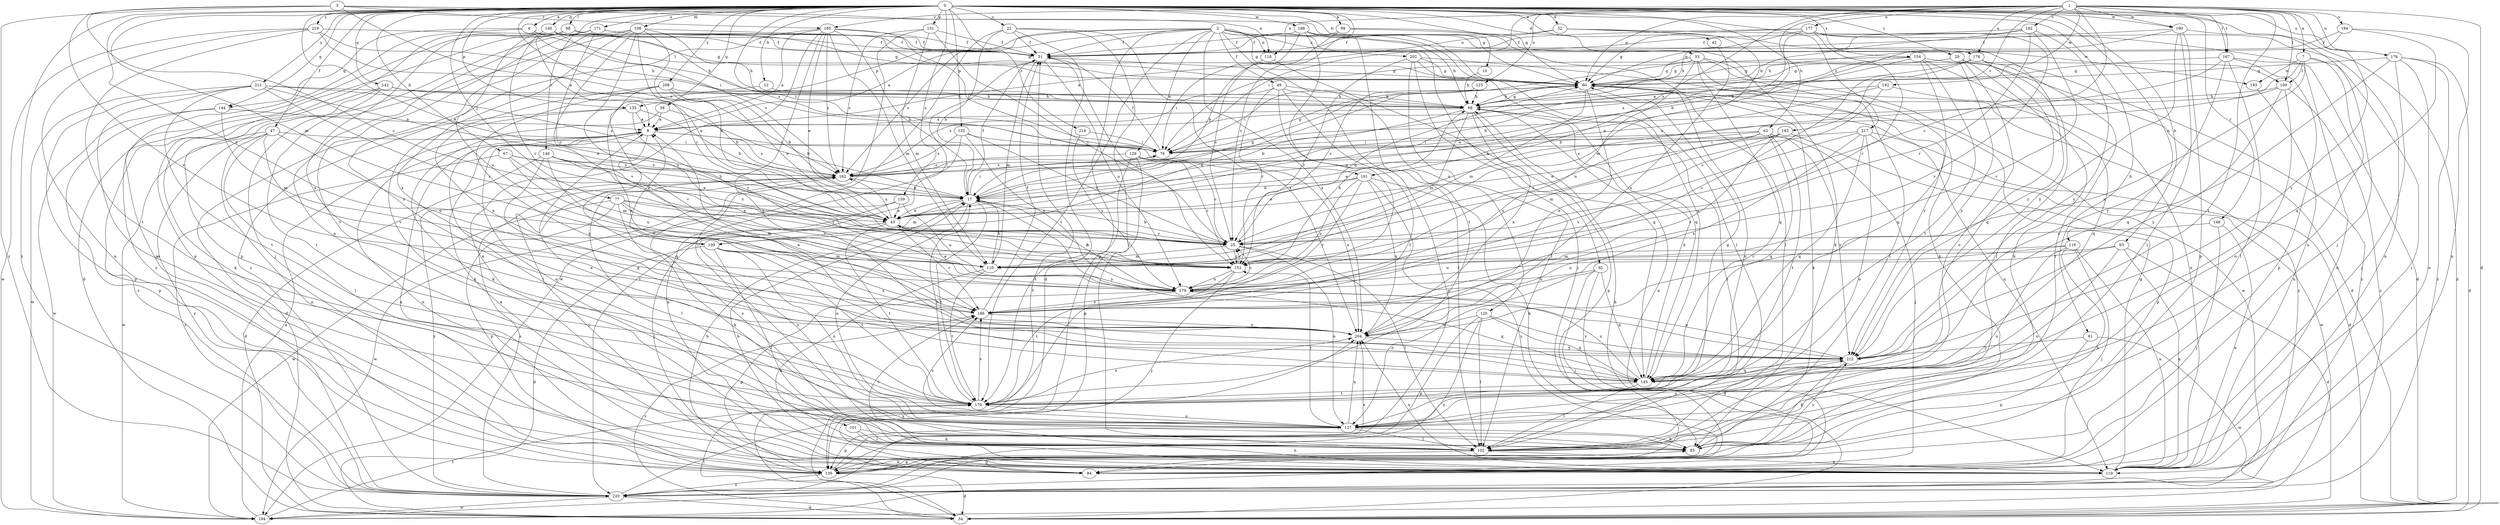strict digraph  {
0;
1;
2;
3;
4;
7;
8;
10;
12;
17;
20;
22;
25;
32;
33;
34;
42;
43;
47;
49;
51;
58;
60;
61;
62;
63;
67;
68;
76;
77;
84;
88;
92;
93;
98;
100;
101;
102;
108;
109;
110;
116;
118;
119;
123;
125;
126;
127;
131;
132;
135;
136;
140;
142;
144;
145;
146;
148;
153;
154;
159;
161;
162;
167;
170;
171;
176;
177;
178;
179;
182;
183;
184;
185;
186;
188;
190;
192;
193;
194;
202;
204;
208;
211;
212;
214;
217;
219;
220;
0 -> 4  [label=a];
0 -> 10  [label=b];
0 -> 12  [label=b];
0 -> 20  [label=c];
0 -> 22  [label=c];
0 -> 25  [label=c];
0 -> 32  [label=d];
0 -> 33  [label=d];
0 -> 42  [label=e];
0 -> 43  [label=e];
0 -> 47  [label=f];
0 -> 58  [label=g];
0 -> 60  [label=g];
0 -> 61  [label=h];
0 -> 62  [label=h];
0 -> 63  [label=h];
0 -> 67  [label=h];
0 -> 76  [label=i];
0 -> 77  [label=j];
0 -> 84  [label=j];
0 -> 88  [label=k];
0 -> 98  [label=l];
0 -> 108  [label=m];
0 -> 109  [label=m];
0 -> 116  [label=n];
0 -> 131  [label=p];
0 -> 132  [label=p];
0 -> 135  [label=p];
0 -> 140  [label=q];
0 -> 142  [label=q];
0 -> 144  [label=q];
0 -> 146  [label=r];
0 -> 148  [label=r];
0 -> 153  [label=r];
0 -> 154  [label=s];
0 -> 159  [label=s];
0 -> 161  [label=s];
0 -> 167  [label=t];
0 -> 171  [label=u];
0 -> 176  [label=u];
0 -> 188  [label=w];
0 -> 190  [label=w];
0 -> 208  [label=y];
0 -> 211  [label=y];
0 -> 214  [label=z];
0 -> 217  [label=z];
0 -> 219  [label=z];
0 -> 220  [label=z];
1 -> 7  [label=a];
1 -> 17  [label=b];
1 -> 25  [label=c];
1 -> 34  [label=d];
1 -> 60  [label=g];
1 -> 76  [label=i];
1 -> 100  [label=l];
1 -> 118  [label=n];
1 -> 123  [label=o];
1 -> 161  [label=s];
1 -> 167  [label=t];
1 -> 170  [label=t];
1 -> 176  [label=u];
1 -> 177  [label=u];
1 -> 178  [label=u];
1 -> 182  [label=v];
1 -> 183  [label=v];
1 -> 184  [label=v];
1 -> 185  [label=v];
1 -> 190  [label=w];
1 -> 192  [label=w];
1 -> 212  [label=y];
2 -> 8  [label=a];
2 -> 49  [label=f];
2 -> 51  [label=f];
2 -> 60  [label=g];
2 -> 92  [label=k];
2 -> 118  [label=n];
2 -> 125  [label=o];
2 -> 126  [label=o];
2 -> 135  [label=p];
2 -> 136  [label=p];
2 -> 162  [label=s];
2 -> 170  [label=t];
2 -> 178  [label=u];
2 -> 193  [label=w];
2 -> 202  [label=x];
2 -> 204  [label=x];
3 -> 25  [label=c];
3 -> 60  [label=g];
3 -> 118  [label=n];
3 -> 162  [label=s];
3 -> 185  [label=v];
3 -> 186  [label=v];
3 -> 220  [label=z];
4 -> 51  [label=f];
4 -> 68  [label=h];
4 -> 100  [label=l];
4 -> 136  [label=p];
4 -> 144  [label=q];
7 -> 76  [label=i];
7 -> 84  [label=j];
7 -> 100  [label=l];
7 -> 127  [label=o];
7 -> 193  [label=w];
7 -> 204  [label=x];
8 -> 76  [label=i];
8 -> 101  [label=l];
8 -> 119  [label=n];
8 -> 127  [label=o];
8 -> 145  [label=q];
8 -> 162  [label=s];
10 -> 68  [label=h];
12 -> 68  [label=h];
12 -> 204  [label=x];
17 -> 43  [label=e];
17 -> 51  [label=f];
17 -> 60  [label=g];
17 -> 76  [label=i];
17 -> 109  [label=m];
17 -> 127  [label=o];
17 -> 170  [label=t];
17 -> 212  [label=y];
20 -> 60  [label=g];
20 -> 93  [label=k];
20 -> 102  [label=l];
20 -> 127  [label=o];
20 -> 212  [label=y];
22 -> 17  [label=b];
22 -> 34  [label=d];
22 -> 51  [label=f];
22 -> 102  [label=l];
22 -> 194  [label=w];
22 -> 204  [label=x];
25 -> 17  [label=b];
25 -> 60  [label=g];
25 -> 102  [label=l];
25 -> 110  [label=m];
25 -> 127  [label=o];
25 -> 153  [label=r];
32 -> 8  [label=a];
32 -> 34  [label=d];
32 -> 51  [label=f];
32 -> 110  [label=m];
32 -> 212  [label=y];
33 -> 25  [label=c];
33 -> 60  [label=g];
33 -> 76  [label=i];
33 -> 93  [label=k];
33 -> 102  [label=l];
33 -> 145  [label=q];
33 -> 179  [label=u];
33 -> 194  [label=w];
34 -> 51  [label=f];
34 -> 170  [label=t];
34 -> 186  [label=v];
42 -> 204  [label=x];
43 -> 25  [label=c];
43 -> 127  [label=o];
43 -> 153  [label=r];
43 -> 162  [label=s];
43 -> 170  [label=t];
43 -> 186  [label=v];
47 -> 76  [label=i];
47 -> 102  [label=l];
47 -> 119  [label=n];
47 -> 179  [label=u];
47 -> 186  [label=v];
47 -> 194  [label=w];
47 -> 220  [label=z];
49 -> 68  [label=h];
49 -> 102  [label=l];
49 -> 153  [label=r];
49 -> 162  [label=s];
49 -> 170  [label=t];
49 -> 220  [label=z];
51 -> 60  [label=g];
51 -> 110  [label=m];
51 -> 153  [label=r];
51 -> 179  [label=u];
51 -> 220  [label=z];
58 -> 8  [label=a];
58 -> 17  [label=b];
58 -> 93  [label=k];
60 -> 68  [label=h];
60 -> 93  [label=k];
60 -> 110  [label=m];
60 -> 119  [label=n];
60 -> 127  [label=o];
60 -> 204  [label=x];
60 -> 220  [label=z];
61 -> 136  [label=p];
61 -> 194  [label=w];
61 -> 212  [label=y];
62 -> 25  [label=c];
62 -> 43  [label=e];
62 -> 76  [label=i];
62 -> 84  [label=j];
62 -> 145  [label=q];
62 -> 170  [label=t];
62 -> 179  [label=u];
62 -> 212  [label=y];
63 -> 34  [label=d];
63 -> 119  [label=n];
63 -> 127  [label=o];
63 -> 153  [label=r];
63 -> 179  [label=u];
67 -> 17  [label=b];
67 -> 110  [label=m];
67 -> 162  [label=s];
67 -> 179  [label=u];
67 -> 220  [label=z];
68 -> 8  [label=a];
68 -> 17  [label=b];
68 -> 60  [label=g];
68 -> 102  [label=l];
68 -> 110  [label=m];
68 -> 119  [label=n];
68 -> 136  [label=p];
68 -> 204  [label=x];
76 -> 51  [label=f];
76 -> 60  [label=g];
76 -> 162  [label=s];
77 -> 25  [label=c];
77 -> 43  [label=e];
77 -> 93  [label=k];
77 -> 110  [label=m];
77 -> 136  [label=p];
77 -> 153  [label=r];
77 -> 194  [label=w];
84 -> 8  [label=a];
88 -> 17  [label=b];
88 -> 51  [label=f];
88 -> 93  [label=k];
88 -> 102  [label=l];
92 -> 34  [label=d];
92 -> 84  [label=j];
92 -> 127  [label=o];
92 -> 145  [label=q];
92 -> 179  [label=u];
93 -> 136  [label=p];
93 -> 212  [label=y];
98 -> 8  [label=a];
98 -> 34  [label=d];
98 -> 51  [label=f];
98 -> 60  [label=g];
98 -> 76  [label=i];
98 -> 153  [label=r];
98 -> 179  [label=u];
98 -> 220  [label=z];
100 -> 17  [label=b];
100 -> 68  [label=h];
100 -> 127  [label=o];
100 -> 212  [label=y];
100 -> 220  [label=z];
101 -> 93  [label=k];
101 -> 102  [label=l];
101 -> 119  [label=n];
102 -> 84  [label=j];
102 -> 119  [label=n];
102 -> 162  [label=s];
102 -> 186  [label=v];
108 -> 25  [label=c];
108 -> 43  [label=e];
108 -> 51  [label=f];
108 -> 68  [label=h];
108 -> 84  [label=j];
108 -> 136  [label=p];
108 -> 179  [label=u];
108 -> 186  [label=v];
108 -> 204  [label=x];
109 -> 8  [label=a];
109 -> 34  [label=d];
109 -> 60  [label=g];
109 -> 102  [label=l];
109 -> 110  [label=m];
109 -> 127  [label=o];
109 -> 170  [label=t];
109 -> 204  [label=x];
110 -> 17  [label=b];
110 -> 119  [label=n];
110 -> 170  [label=t];
116 -> 84  [label=j];
116 -> 93  [label=k];
116 -> 110  [label=m];
116 -> 119  [label=n];
116 -> 127  [label=o];
116 -> 179  [label=u];
118 -> 76  [label=i];
118 -> 145  [label=q];
119 -> 8  [label=a];
119 -> 17  [label=b];
119 -> 60  [label=g];
119 -> 204  [label=x];
123 -> 68  [label=h];
123 -> 76  [label=i];
125 -> 102  [label=l];
125 -> 136  [label=p];
125 -> 145  [label=q];
125 -> 204  [label=x];
125 -> 212  [label=y];
125 -> 220  [label=z];
126 -> 25  [label=c];
126 -> 136  [label=p];
126 -> 153  [label=r];
126 -> 162  [label=s];
126 -> 170  [label=t];
126 -> 204  [label=x];
127 -> 93  [label=k];
127 -> 102  [label=l];
127 -> 136  [label=p];
127 -> 153  [label=r];
127 -> 186  [label=v];
127 -> 204  [label=x];
127 -> 212  [label=y];
131 -> 25  [label=c];
131 -> 51  [label=f];
131 -> 102  [label=l];
131 -> 110  [label=m];
131 -> 162  [label=s];
132 -> 25  [label=c];
132 -> 76  [label=i];
132 -> 119  [label=n];
132 -> 162  [label=s];
132 -> 179  [label=u];
135 -> 8  [label=a];
135 -> 17  [label=b];
135 -> 34  [label=d];
135 -> 93  [label=k];
135 -> 153  [label=r];
136 -> 17  [label=b];
136 -> 34  [label=d];
136 -> 93  [label=k];
136 -> 204  [label=x];
136 -> 220  [label=z];
140 -> 51  [label=f];
140 -> 60  [label=g];
140 -> 136  [label=p];
140 -> 162  [label=s];
140 -> 204  [label=x];
142 -> 17  [label=b];
142 -> 68  [label=h];
142 -> 93  [label=k];
142 -> 170  [label=t];
142 -> 220  [label=z];
144 -> 8  [label=a];
144 -> 110  [label=m];
144 -> 136  [label=p];
144 -> 194  [label=w];
145 -> 68  [label=h];
145 -> 102  [label=l];
145 -> 170  [label=t];
145 -> 179  [label=u];
146 -> 25  [label=c];
146 -> 34  [label=d];
146 -> 43  [label=e];
146 -> 145  [label=q];
146 -> 162  [label=s];
146 -> 186  [label=v];
148 -> 25  [label=c];
148 -> 84  [label=j];
148 -> 119  [label=n];
153 -> 25  [label=c];
153 -> 68  [label=h];
153 -> 84  [label=j];
153 -> 170  [label=t];
153 -> 179  [label=u];
154 -> 17  [label=b];
154 -> 34  [label=d];
154 -> 43  [label=e];
154 -> 60  [label=g];
154 -> 119  [label=n];
154 -> 145  [label=q];
154 -> 170  [label=t];
159 -> 43  [label=e];
159 -> 84  [label=j];
159 -> 179  [label=u];
159 -> 194  [label=w];
161 -> 17  [label=b];
161 -> 43  [label=e];
161 -> 93  [label=k];
161 -> 179  [label=u];
161 -> 186  [label=v];
161 -> 204  [label=x];
161 -> 220  [label=z];
162 -> 17  [label=b];
162 -> 76  [label=i];
162 -> 84  [label=j];
162 -> 102  [label=l];
162 -> 220  [label=z];
167 -> 25  [label=c];
167 -> 60  [label=g];
167 -> 102  [label=l];
167 -> 119  [label=n];
167 -> 136  [label=p];
167 -> 212  [label=y];
170 -> 8  [label=a];
170 -> 17  [label=b];
170 -> 60  [label=g];
170 -> 127  [label=o];
170 -> 186  [label=v];
170 -> 204  [label=x];
171 -> 25  [label=c];
171 -> 51  [label=f];
171 -> 60  [label=g];
171 -> 127  [label=o];
171 -> 170  [label=t];
171 -> 212  [label=y];
176 -> 34  [label=d];
176 -> 60  [label=g];
176 -> 84  [label=j];
176 -> 119  [label=n];
176 -> 145  [label=q];
176 -> 220  [label=z];
177 -> 51  [label=f];
177 -> 60  [label=g];
177 -> 68  [label=h];
177 -> 119  [label=n];
177 -> 153  [label=r];
177 -> 162  [label=s];
177 -> 186  [label=v];
178 -> 8  [label=a];
178 -> 60  [label=g];
178 -> 102  [label=l];
178 -> 145  [label=q];
178 -> 186  [label=v];
178 -> 220  [label=z];
179 -> 17  [label=b];
179 -> 25  [label=c];
179 -> 43  [label=e];
179 -> 136  [label=p];
179 -> 145  [label=q];
179 -> 186  [label=v];
182 -> 51  [label=f];
182 -> 60  [label=g];
182 -> 68  [label=h];
182 -> 153  [label=r];
182 -> 186  [label=v];
182 -> 212  [label=y];
183 -> 43  [label=e];
183 -> 76  [label=i];
183 -> 110  [label=m];
183 -> 136  [label=p];
183 -> 186  [label=v];
184 -> 51  [label=f];
184 -> 68  [label=h];
184 -> 119  [label=n];
184 -> 145  [label=q];
185 -> 8  [label=a];
185 -> 17  [label=b];
185 -> 43  [label=e];
185 -> 51  [label=f];
185 -> 76  [label=i];
185 -> 110  [label=m];
185 -> 119  [label=n];
185 -> 145  [label=q];
185 -> 162  [label=s];
185 -> 220  [label=z];
186 -> 51  [label=f];
186 -> 204  [label=x];
188 -> 25  [label=c];
188 -> 51  [label=f];
188 -> 68  [label=h];
188 -> 102  [label=l];
188 -> 145  [label=q];
188 -> 170  [label=t];
188 -> 179  [label=u];
190 -> 34  [label=d];
190 -> 43  [label=e];
190 -> 51  [label=f];
190 -> 102  [label=l];
190 -> 136  [label=p];
190 -> 212  [label=y];
192 -> 25  [label=c];
192 -> 68  [label=h];
192 -> 145  [label=q];
192 -> 162  [label=s];
193 -> 119  [label=n];
194 -> 8  [label=a];
194 -> 170  [label=t];
202 -> 60  [label=g];
202 -> 84  [label=j];
202 -> 102  [label=l];
202 -> 145  [label=q];
202 -> 153  [label=r];
202 -> 212  [label=y];
204 -> 212  [label=y];
208 -> 17  [label=b];
208 -> 43  [label=e];
208 -> 68  [label=h];
208 -> 145  [label=q];
208 -> 186  [label=v];
208 -> 204  [label=x];
211 -> 43  [label=e];
211 -> 68  [label=h];
211 -> 127  [label=o];
211 -> 136  [label=p];
211 -> 153  [label=r];
211 -> 162  [label=s];
211 -> 170  [label=t];
211 -> 194  [label=w];
212 -> 8  [label=a];
212 -> 93  [label=k];
212 -> 145  [label=q];
212 -> 179  [label=u];
214 -> 76  [label=i];
214 -> 179  [label=u];
217 -> 34  [label=d];
217 -> 76  [label=i];
217 -> 127  [label=o];
217 -> 145  [label=q];
217 -> 186  [label=v];
217 -> 194  [label=w];
217 -> 204  [label=x];
219 -> 43  [label=e];
219 -> 51  [label=f];
219 -> 68  [label=h];
219 -> 119  [label=n];
219 -> 170  [label=t];
219 -> 194  [label=w];
220 -> 34  [label=d];
220 -> 68  [label=h];
220 -> 162  [label=s];
220 -> 194  [label=w];
220 -> 204  [label=x];
}
